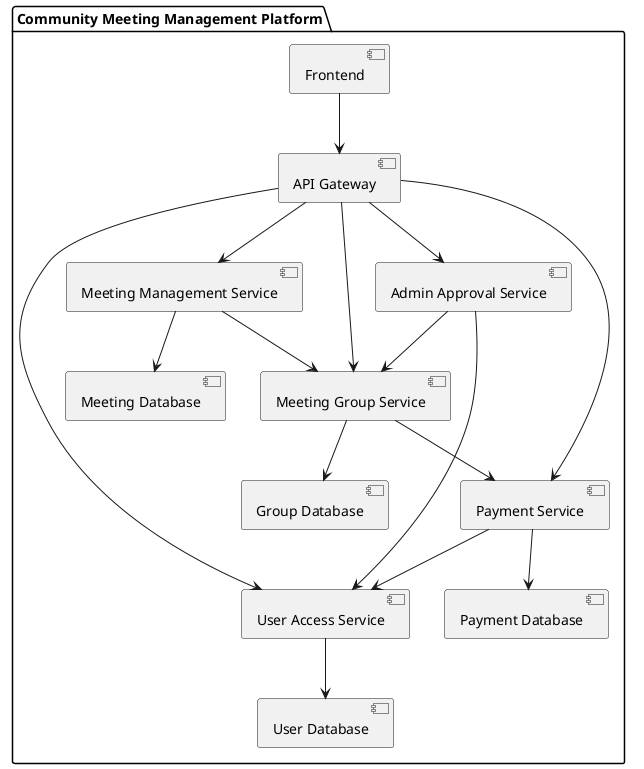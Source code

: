 @startuml
package "Community Meeting Management Platform" {

[Frontend] as UI
[API Gateway] as API

[User Access Service] as UserAccess
[Meeting Group Service] as GroupService
[Meeting Management Service] as MeetingService
[Admin Approval Service] as AdminService
[Payment Service] as PaymentService

[User Database] as UserDB
[Group Database] as GroupDB
[Meeting Database] as MeetingDB
[Payment Database] as PaymentDB

' UI routes all requests through API
UI --> API

' API routes to various services
API --> UserAccess
API --> GroupService
API --> MeetingService
API --> AdminService
API --> PaymentService

' UserAccess interacts with user DB
UserAccess --> UserDB

' Group proposal & state
GroupService --> GroupDB
AdminService --> GroupService
AdminService --> UserAccess

' Meeting management
MeetingService --> MeetingDB
MeetingService --> GroupService

' Payment handling
PaymentService --> PaymentDB
GroupService --> PaymentService
PaymentService --> UserAccess

}
@enduml
